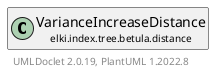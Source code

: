 @startuml
    remove .*\.(Instance|Par|Parameterizer|Factory)$
    set namespaceSeparator none
    hide empty fields
    hide empty methods

    class "<size:14>VarianceIncreaseDistance.Par\n<size:10>elki.index.tree.betula.distance" as elki.index.tree.betula.distance.VarianceIncreaseDistance.Par [[VarianceIncreaseDistance.Par.html]] {
        +make(): VarianceIncreaseDistance
    }

    interface "<size:14>Parameterizer\n<size:10>elki.utilities.optionhandling" as elki.utilities.optionhandling.Parameterizer [[../../../../utilities/optionhandling/Parameterizer.html]] {
        {abstract} +make(): Object
    }
    class "<size:14>VarianceIncreaseDistance\n<size:10>elki.index.tree.betula.distance" as elki.index.tree.betula.distance.VarianceIncreaseDistance [[VarianceIncreaseDistance.html]]

    elki.utilities.optionhandling.Parameterizer <|.. elki.index.tree.betula.distance.VarianceIncreaseDistance.Par
    elki.index.tree.betula.distance.VarianceIncreaseDistance +-- elki.index.tree.betula.distance.VarianceIncreaseDistance.Par

    center footer UMLDoclet 2.0.19, PlantUML 1.2022.8
@enduml
